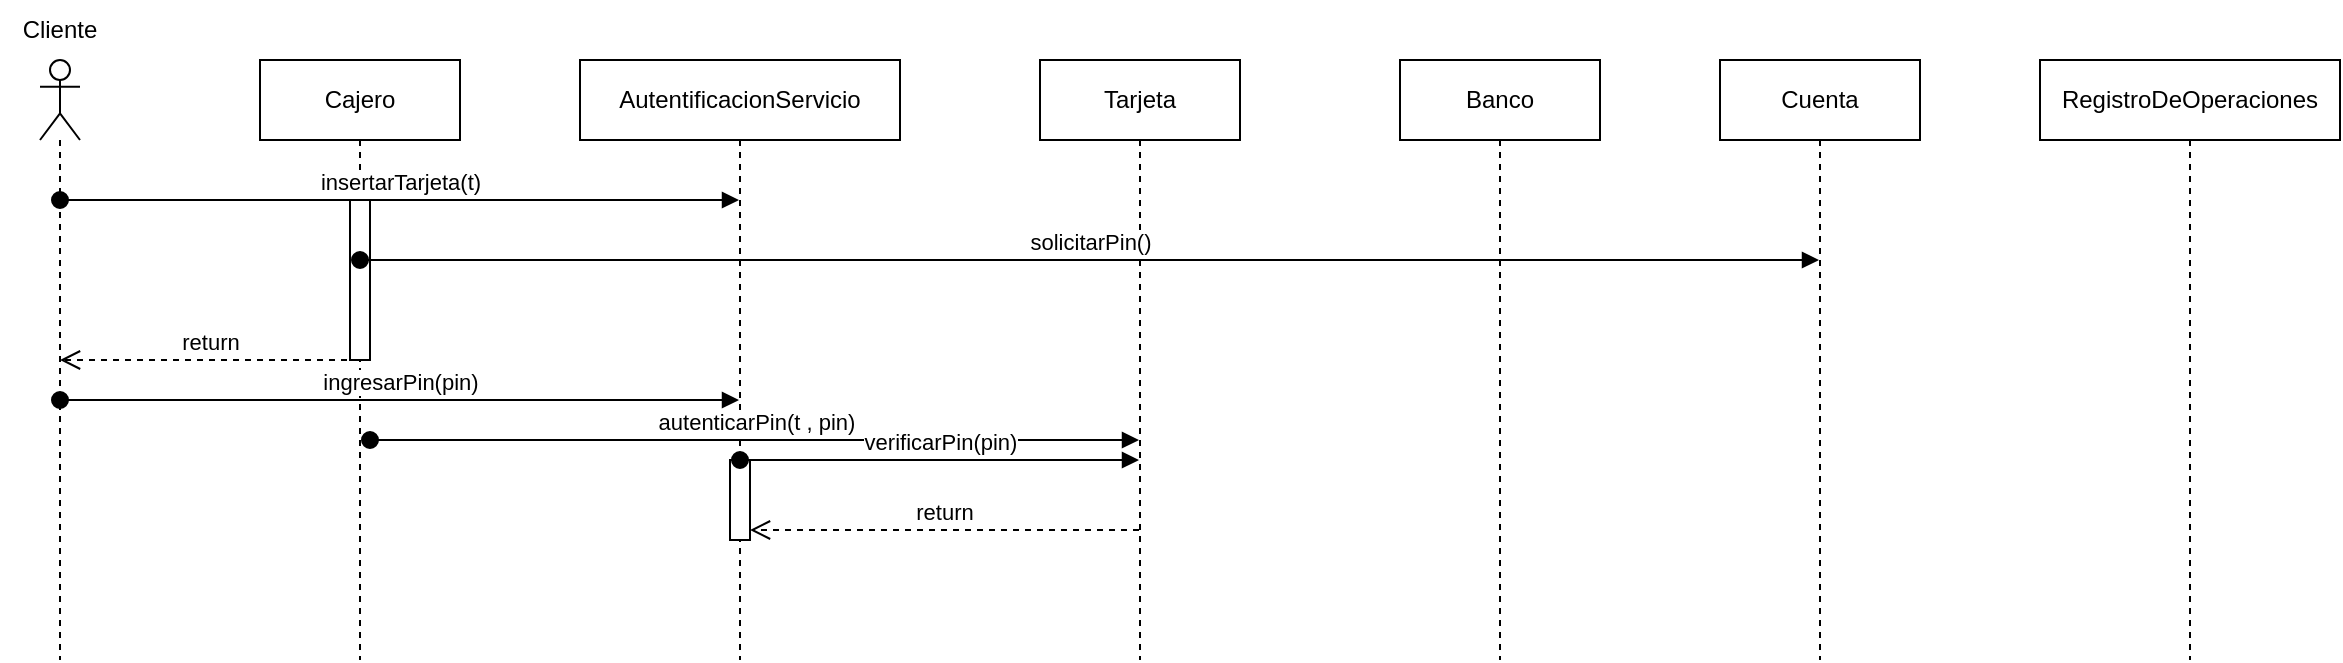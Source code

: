 <mxfile version="28.2.7">
  <diagram name="Page-1" id="2YBvvXClWsGukQMizWep">
    <mxGraphModel dx="804" dy="513" grid="1" gridSize="10" guides="1" tooltips="1" connect="1" arrows="1" fold="1" page="1" pageScale="1" pageWidth="850" pageHeight="1100" math="0" shadow="0">
      <root>
        <mxCell id="0" />
        <mxCell id="1" parent="0" />
        <mxCell id="aM9ryv3xv72pqoxQDRHE-5" value="Cajero" style="shape=umlLifeline;perimeter=lifelinePerimeter;whiteSpace=wrap;html=1;container=0;dropTarget=0;collapsible=0;recursiveResize=0;outlineConnect=0;portConstraint=eastwest;newEdgeStyle={&quot;edgeStyle&quot;:&quot;elbowEdgeStyle&quot;,&quot;elbow&quot;:&quot;vertical&quot;,&quot;curved&quot;:0,&quot;rounded&quot;:0};" parent="1" vertex="1">
          <mxGeometry x="200" y="150" width="100" height="300" as="geometry" />
        </mxCell>
        <mxCell id="UAsoBSH3j1xS4RSLgOv4-11" value="" style="html=1;points=[[0,0,0,0,5],[0,1,0,0,-5],[1,0,0,0,5],[1,1,0,0,-5]];perimeter=orthogonalPerimeter;outlineConnect=0;targetShapes=umlLifeline;portConstraint=eastwest;newEdgeStyle={&quot;curved&quot;:0,&quot;rounded&quot;:0};" vertex="1" parent="aM9ryv3xv72pqoxQDRHE-5">
          <mxGeometry x="45" y="70" width="10" height="80" as="geometry" />
        </mxCell>
        <mxCell id="UAsoBSH3j1xS4RSLgOv4-2" value="" style="shape=umlLifeline;perimeter=lifelinePerimeter;whiteSpace=wrap;html=1;container=1;dropTarget=0;collapsible=0;recursiveResize=0;outlineConnect=0;portConstraint=eastwest;newEdgeStyle={&quot;curved&quot;:0,&quot;rounded&quot;:0};participant=umlActor;" vertex="1" parent="1">
          <mxGeometry x="90" y="150" width="20" height="300" as="geometry" />
        </mxCell>
        <mxCell id="UAsoBSH3j1xS4RSLgOv4-3" value="Cliente" style="text;html=1;whiteSpace=wrap;strokeColor=none;fillColor=none;align=center;verticalAlign=middle;rounded=0;" vertex="1" parent="1">
          <mxGeometry x="70" y="120" width="60" height="30" as="geometry" />
        </mxCell>
        <mxCell id="UAsoBSH3j1xS4RSLgOv4-4" value="AutentificacionServicio" style="shape=umlLifeline;perimeter=lifelinePerimeter;whiteSpace=wrap;html=1;container=0;dropTarget=0;collapsible=0;recursiveResize=0;outlineConnect=0;portConstraint=eastwest;newEdgeStyle={&quot;edgeStyle&quot;:&quot;elbowEdgeStyle&quot;,&quot;elbow&quot;:&quot;vertical&quot;,&quot;curved&quot;:0,&quot;rounded&quot;:0};" vertex="1" parent="1">
          <mxGeometry x="360" y="150" width="160" height="300" as="geometry" />
        </mxCell>
        <mxCell id="UAsoBSH3j1xS4RSLgOv4-17" value="" style="html=1;points=[[0,0,0,0,5],[0,1,0,0,-5],[1,0,0,0,5],[1,1,0,0,-5]];perimeter=orthogonalPerimeter;outlineConnect=0;targetShapes=umlLifeline;portConstraint=eastwest;newEdgeStyle={&quot;curved&quot;:0,&quot;rounded&quot;:0};" vertex="1" parent="UAsoBSH3j1xS4RSLgOv4-4">
          <mxGeometry x="75" y="200" width="10" height="40" as="geometry" />
        </mxCell>
        <mxCell id="UAsoBSH3j1xS4RSLgOv4-5" value="Tarjeta" style="shape=umlLifeline;perimeter=lifelinePerimeter;whiteSpace=wrap;html=1;container=0;dropTarget=0;collapsible=0;recursiveResize=0;outlineConnect=0;portConstraint=eastwest;newEdgeStyle={&quot;edgeStyle&quot;:&quot;elbowEdgeStyle&quot;,&quot;elbow&quot;:&quot;vertical&quot;,&quot;curved&quot;:0,&quot;rounded&quot;:0};" vertex="1" parent="1">
          <mxGeometry x="590" y="150" width="100" height="300" as="geometry" />
        </mxCell>
        <mxCell id="UAsoBSH3j1xS4RSLgOv4-6" value="Banco" style="shape=umlLifeline;perimeter=lifelinePerimeter;whiteSpace=wrap;html=1;container=0;dropTarget=0;collapsible=0;recursiveResize=0;outlineConnect=0;portConstraint=eastwest;newEdgeStyle={&quot;edgeStyle&quot;:&quot;elbowEdgeStyle&quot;,&quot;elbow&quot;:&quot;vertical&quot;,&quot;curved&quot;:0,&quot;rounded&quot;:0};" vertex="1" parent="1">
          <mxGeometry x="770" y="150" width="100" height="300" as="geometry" />
        </mxCell>
        <mxCell id="UAsoBSH3j1xS4RSLgOv4-7" value="Cuenta" style="shape=umlLifeline;perimeter=lifelinePerimeter;whiteSpace=wrap;html=1;container=0;dropTarget=0;collapsible=0;recursiveResize=0;outlineConnect=0;portConstraint=eastwest;newEdgeStyle={&quot;edgeStyle&quot;:&quot;elbowEdgeStyle&quot;,&quot;elbow&quot;:&quot;vertical&quot;,&quot;curved&quot;:0,&quot;rounded&quot;:0};" vertex="1" parent="1">
          <mxGeometry x="930" y="150" width="100" height="300" as="geometry" />
        </mxCell>
        <mxCell id="UAsoBSH3j1xS4RSLgOv4-8" value="RegistroDeOperaciones" style="shape=umlLifeline;perimeter=lifelinePerimeter;whiteSpace=wrap;html=1;container=0;dropTarget=0;collapsible=0;recursiveResize=0;outlineConnect=0;portConstraint=eastwest;newEdgeStyle={&quot;edgeStyle&quot;:&quot;elbowEdgeStyle&quot;,&quot;elbow&quot;:&quot;vertical&quot;,&quot;curved&quot;:0,&quot;rounded&quot;:0};" vertex="1" parent="1">
          <mxGeometry x="1090" y="150" width="150" height="300" as="geometry" />
        </mxCell>
        <mxCell id="UAsoBSH3j1xS4RSLgOv4-9" value="insertarTarjeta(t)" style="html=1;verticalAlign=bottom;startArrow=oval;startFill=1;endArrow=block;startSize=8;curved=0;rounded=0;" edge="1" parent="1" source="UAsoBSH3j1xS4RSLgOv4-2" target="UAsoBSH3j1xS4RSLgOv4-4">
          <mxGeometry width="60" relative="1" as="geometry">
            <mxPoint x="210" y="330" as="sourcePoint" />
            <mxPoint x="270" y="330" as="targetPoint" />
            <Array as="points">
              <mxPoint x="170" y="220" />
            </Array>
          </mxGeometry>
        </mxCell>
        <mxCell id="UAsoBSH3j1xS4RSLgOv4-10" value="solicitarPin()" style="html=1;verticalAlign=bottom;startArrow=oval;startFill=1;endArrow=block;startSize=8;curved=0;rounded=0;" edge="1" parent="1" source="aM9ryv3xv72pqoxQDRHE-5" target="UAsoBSH3j1xS4RSLgOv4-7">
          <mxGeometry width="60" relative="1" as="geometry">
            <mxPoint x="390" y="270" as="sourcePoint" />
            <mxPoint x="450" y="270" as="targetPoint" />
            <Array as="points">
              <mxPoint x="620" y="250" />
            </Array>
          </mxGeometry>
        </mxCell>
        <mxCell id="UAsoBSH3j1xS4RSLgOv4-13" value="return" style="html=1;verticalAlign=bottom;endArrow=open;dashed=1;endSize=8;curved=0;rounded=0;" edge="1" parent="1" source="aM9ryv3xv72pqoxQDRHE-5" target="UAsoBSH3j1xS4RSLgOv4-2">
          <mxGeometry relative="1" as="geometry">
            <mxPoint x="420" y="270" as="sourcePoint" />
            <mxPoint x="340" y="270" as="targetPoint" />
          </mxGeometry>
        </mxCell>
        <mxCell id="UAsoBSH3j1xS4RSLgOv4-14" value="ingresarPin(pin)" style="html=1;verticalAlign=bottom;startArrow=oval;startFill=1;endArrow=block;startSize=8;curved=0;rounded=0;" edge="1" parent="1" source="UAsoBSH3j1xS4RSLgOv4-2" target="UAsoBSH3j1xS4RSLgOv4-4">
          <mxGeometry width="60" relative="1" as="geometry">
            <mxPoint x="440" y="310" as="sourcePoint" />
            <mxPoint x="500" y="310" as="targetPoint" />
            <Array as="points">
              <mxPoint x="270" y="320" />
            </Array>
          </mxGeometry>
        </mxCell>
        <mxCell id="UAsoBSH3j1xS4RSLgOv4-16" value="autenticarPin(t , pin)" style="html=1;verticalAlign=bottom;startArrow=oval;startFill=1;endArrow=block;startSize=8;curved=0;rounded=0;" edge="1" parent="1" target="UAsoBSH3j1xS4RSLgOv4-5">
          <mxGeometry width="60" relative="1" as="geometry">
            <mxPoint x="255" y="340" as="sourcePoint" />
            <mxPoint x="500" y="310" as="targetPoint" />
          </mxGeometry>
        </mxCell>
        <mxCell id="UAsoBSH3j1xS4RSLgOv4-19" value="verificarPin(pin)" style="html=1;verticalAlign=bottom;startArrow=oval;startFill=1;endArrow=block;startSize=8;curved=0;rounded=0;" edge="1" parent="1" source="UAsoBSH3j1xS4RSLgOv4-4" target="UAsoBSH3j1xS4RSLgOv4-5">
          <mxGeometry width="60" relative="1" as="geometry">
            <mxPoint x="440" y="310" as="sourcePoint" />
            <mxPoint x="500" y="310" as="targetPoint" />
            <Array as="points">
              <mxPoint x="540" y="350" />
            </Array>
          </mxGeometry>
        </mxCell>
        <mxCell id="UAsoBSH3j1xS4RSLgOv4-20" value="return" style="html=1;verticalAlign=bottom;endArrow=open;dashed=1;endSize=8;curved=0;rounded=0;entryX=1;entryY=1;entryDx=0;entryDy=-5;entryPerimeter=0;" edge="1" parent="1" source="UAsoBSH3j1xS4RSLgOv4-5" target="UAsoBSH3j1xS4RSLgOv4-17">
          <mxGeometry relative="1" as="geometry">
            <mxPoint x="510" y="310" as="sourcePoint" />
            <mxPoint x="430" y="310" as="targetPoint" />
          </mxGeometry>
        </mxCell>
      </root>
    </mxGraphModel>
  </diagram>
</mxfile>
